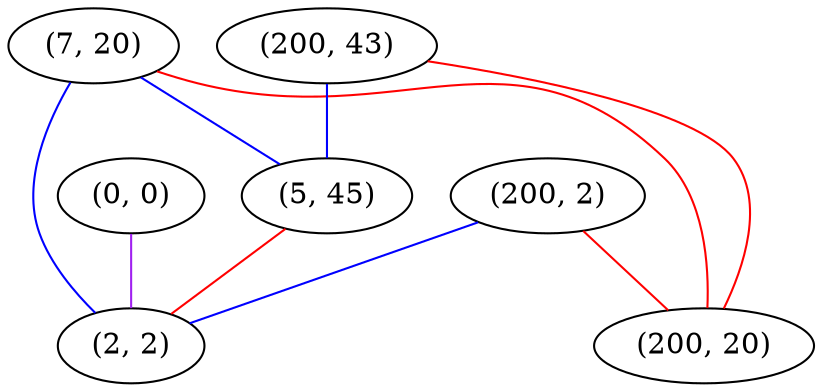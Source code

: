 graph "" {
"(7, 20)";
"(0, 0)";
"(200, 2)";
"(200, 43)";
"(5, 45)";
"(200, 20)";
"(2, 2)";
"(7, 20)" -- "(2, 2)"  [color=blue, key=0, weight=3];
"(7, 20)" -- "(5, 45)"  [color=blue, key=0, weight=3];
"(7, 20)" -- "(200, 20)"  [color=red, key=0, weight=1];
"(0, 0)" -- "(2, 2)"  [color=purple, key=0, weight=4];
"(200, 2)" -- "(2, 2)"  [color=blue, key=0, weight=3];
"(200, 2)" -- "(200, 20)"  [color=red, key=0, weight=1];
"(200, 43)" -- "(5, 45)"  [color=blue, key=0, weight=3];
"(200, 43)" -- "(200, 20)"  [color=red, key=0, weight=1];
"(5, 45)" -- "(2, 2)"  [color=red, key=0, weight=1];
}
